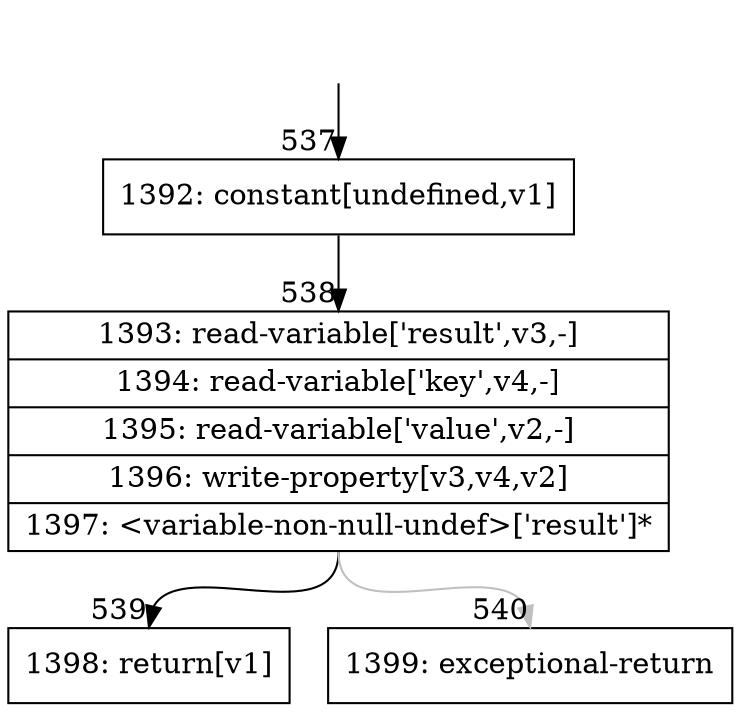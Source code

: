 digraph {
rankdir="TD"
BB_entry47[shape=none,label=""];
BB_entry47 -> BB537 [tailport=s, headport=n, headlabel="    537"]
BB537 [shape=record label="{1392: constant[undefined,v1]}" ] 
BB537 -> BB538 [tailport=s, headport=n, headlabel="      538"]
BB538 [shape=record label="{1393: read-variable['result',v3,-]|1394: read-variable['key',v4,-]|1395: read-variable['value',v2,-]|1396: write-property[v3,v4,v2]|1397: \<variable-non-null-undef\>['result']*}" ] 
BB538 -> BB539 [tailport=s, headport=n, headlabel="      539"]
BB538 -> BB540 [tailport=s, headport=n, color=gray, headlabel="      540"]
BB539 [shape=record label="{1398: return[v1]}" ] 
BB540 [shape=record label="{1399: exceptional-return}" ] 
//#$~ 423
}
